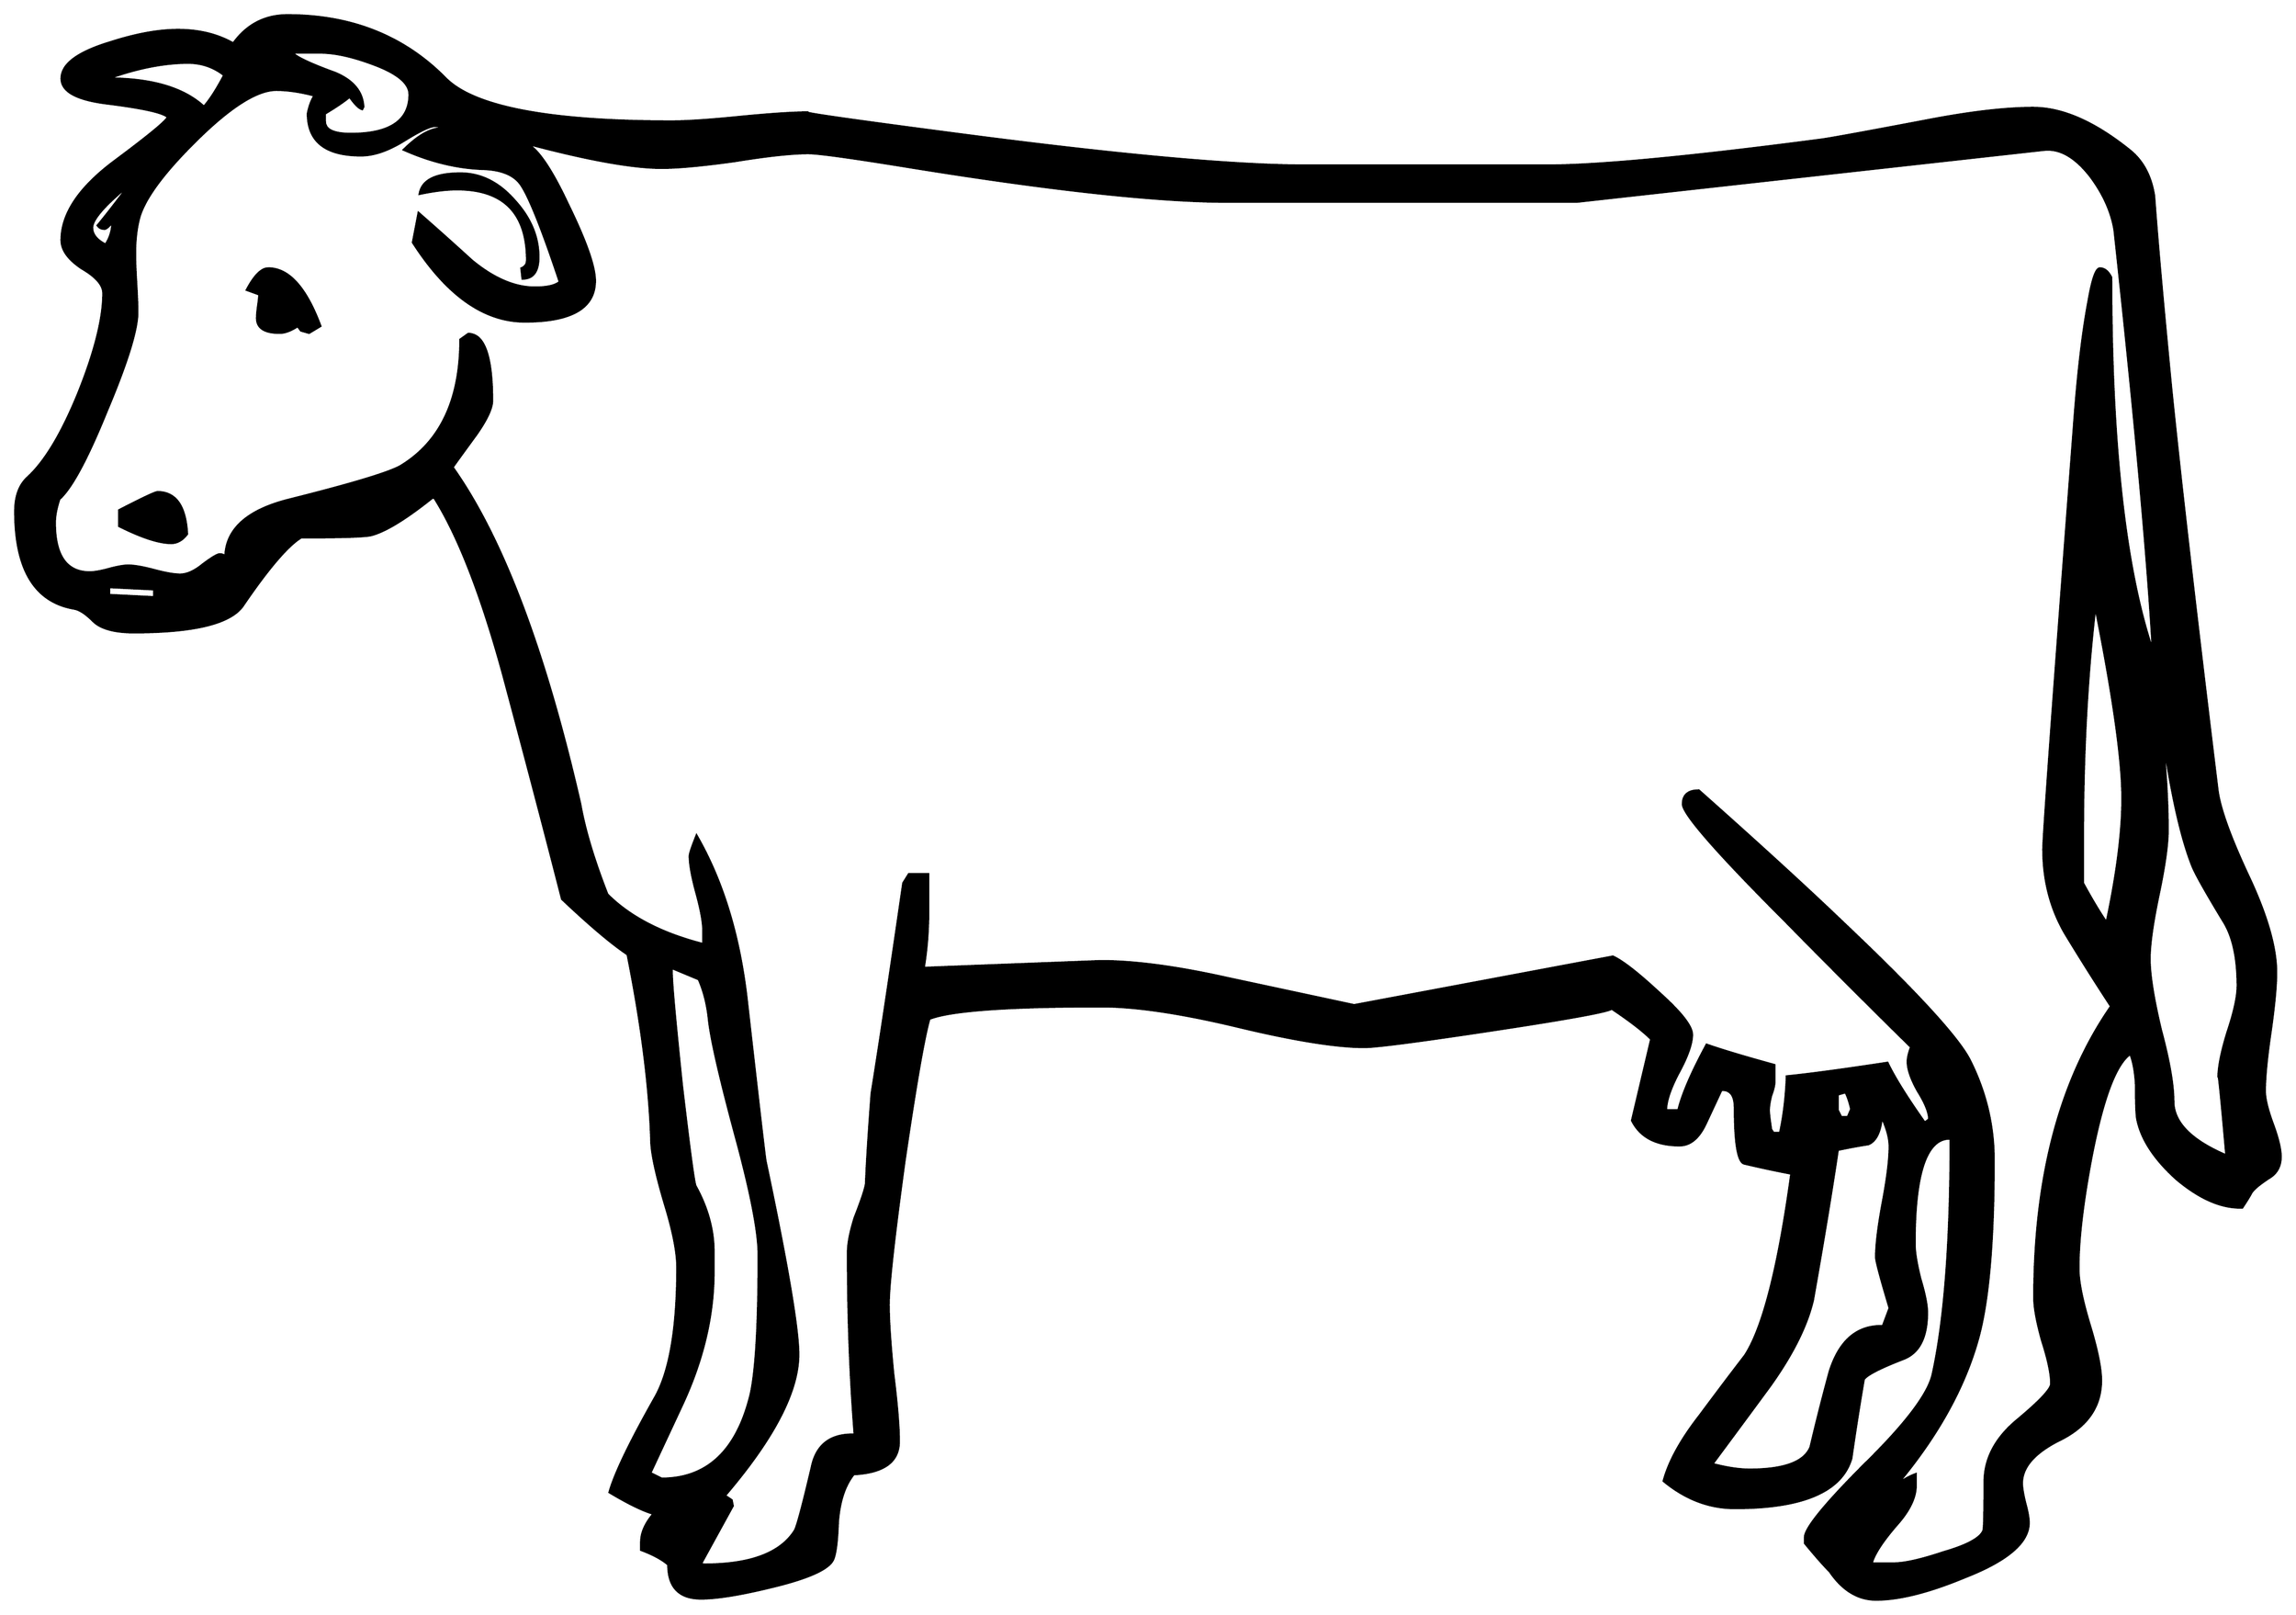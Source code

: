 


\begin{tikzpicture}[y=0.80pt, x=0.80pt, yscale=-1.0, xscale=1.0, inner sep=0pt, outer sep=0pt]
\begin{scope}[shift={(100.0,1744.0)},nonzero rule]
  \path[draw=.,fill=.,line width=1.600pt] (2064.0,-311.0) ..
    controls (2064.0,-303.0) and (2061.0,-297.0) ..
    (2055.0,-293.0) .. controls (2045.667,-287.0) and
    (2040.0,-282.333) .. (2038.0,-279.0) .. controls
    (2036.667,-276.333) and (2034.0,-272.0) .. (2030.0,-266.0) ..
    controls (2012.0,-265.333) and (1992.667,-273.667) ..
    (1972.0,-291.0) .. controls (1952.0,-309.0) and
    (1940.333,-327.0) .. (1937.0,-345.0) .. controls
    (1936.333,-349.667) and (1936.0,-359.667) .. (1936.0,-375.0) ..
    controls (1935.333,-386.333) and (1933.667,-395.333) ..
    (1931.0,-402.0) .. controls (1918.333,-393.333) and
    (1907.0,-363.667) .. (1897.0,-313.0) .. controls
    (1889.0,-271.667) and (1885.0,-238.0) .. (1885.0,-212.0) ..
    controls (1885.0,-200.667) and (1888.333,-184.0) ..
    (1895.0,-162.0) .. controls (1901.667,-140.0) and
    (1905.0,-123.667) .. (1905.0,-113.0) .. controls
    (1905.0,-90.333) and (1893.333,-73.0) .. (1870.0,-61.0) ..
    controls (1846.667,-49.667) and (1835.0,-36.667) .. (1835.0,-22.0)
    .. controls (1835.0,-18.0) and (1836.0,-12.0) ..
    (1838.0,-4.0) .. controls (1840.0,3.333) and (1841.0,9.0) ..
    (1841.0,13.0) .. controls (1841.0,30.333) and (1822.333,46.333) ..
    (1785.0,61.0) .. controls (1753.0,74.333) and (1726.667,81.0) ..
    (1706.0,81.0) .. controls (1690.0,81.0) and (1676.333,72.667) ..
    (1665.0,56.0) .. controls (1659.667,50.667) and (1652.333,42.333) ..
    (1643.0,31.0) -- (1643.0,26.0) .. controls (1643.0,18.0) and
    (1660.667,-3.667) .. (1696.0,-39.0) .. controls (1732.0,-74.333)
    and (1752.0,-100.667) .. (1756.0,-118.0) .. controls
    (1766.667,-166.0) and (1772.0,-235.667) .. (1772.0,-327.0) --
    (1771.0,-327.0) .. controls (1750.333,-327.0) and
    (1740.0,-296.0) .. (1740.0,-234.0) .. controls
    (1740.0,-226.667) and (1741.667,-216.333) .. (1745.0,-203.0) ..
    controls (1749.0,-189.667) and (1751.0,-179.667) ..
    (1751.0,-173.0) .. controls (1751.0,-151.0) and
    (1744.0,-137.333) .. (1730.0,-132.0) .. controls
    (1709.333,-124.0) and (1697.667,-118.0) .. (1695.0,-114.0) ..
    controls (1691.0,-90.667) and (1687.333,-67.333) .. (1684.0,-44.0)
    .. controls (1675.333,-14.667) and (1641.0,-0.0) .. (1581.0,0.0)
    .. controls (1558.333,0.0) and (1537.333,-8.0) .. (1518.0,-24.0)
    .. controls (1522.667,-41.333) and (1533.333,-60.667) ..
    (1550.0,-82.0) .. controls (1563.333,-100.0) and
    (1576.667,-117.667) .. (1590.0,-135.0) .. controls
    (1606.0,-159.667) and (1619.667,-213.333) .. (1631.0,-296.0) ..
    controls (1617.0,-298.667) and (1603.0,-301.667) ..
    (1589.0,-305.0) .. controls (1583.667,-307.0) and
    (1581.0,-323.333) .. (1581.0,-354.0) .. controls
    (1581.0,-365.333) and (1577.0,-370.667) .. (1569.0,-370.0) ..
    controls (1564.333,-360.0) and (1559.667,-350.0) ..
    (1555.0,-340.0) .. controls (1549.0,-327.333) and
    (1541.333,-321.0) .. (1532.0,-321.0) .. controls
    (1511.333,-321.0) and (1497.333,-328.333) .. (1490.0,-343.0) --
    (1507.0,-415.0) .. controls (1499.667,-422.333) and
    (1488.0,-431.333) .. (1472.0,-442.0) .. controls
    (1468.667,-439.333) and (1434.0,-433.0) .. (1368.0,-423.0) ..
    controls (1302.0,-413.0) and (1263.667,-408.0) ..
    (1253.0,-408.0) .. controls (1228.333,-408.0) and
    (1191.0,-414.0) .. (1141.0,-426.0) .. controls
    (1091.0,-438.0) and (1050.667,-444.0) .. (1020.0,-444.0) ..
    controls (937.333,-444.0) and (886.667,-440.333) .. (868.0,-433.0)
    .. controls (863.333,-417.0) and (856.0,-375.0) ..
    (846.0,-307.0) .. controls (836.667,-239.0) and (832.0,-196.667)
    .. (832.0,-180.0) .. controls (832.0,-166.667) and
    (833.333,-146.333) .. (836.0,-119.0) .. controls (839.333,-92.333)
    and (841.0,-72.333) .. (841.0,-59.0) .. controls (841.0,-41.0)
    and (827.667,-31.333) .. (801.0,-30.0) .. controls (793.0,-20.0)
    and (788.333,-5.667) .. (787.0,13.0) .. controls (786.333,31.667)
    and (784.667,43.0) .. (782.0,47.0) .. controls (776.667,55.0)
    and (758.667,62.667) .. (728.0,70.0) .. controls (700.667,76.667)
    and (680.0,80.0) .. (666.0,80.0) .. controls (646.667,80.0)
    and (637.0,70.0) .. (637.0,50.0) .. controls (631.667,45.333)
    and (623.667,41.0) .. (613.0,37.0) -- (613.0,30.0) .. controls
    (613.0,22.0) and (616.667,13.667) .. (624.0,5.0) .. controls
    (614.667,2.333) and (601.667,-4.0) .. (585.0,-14.0) .. controls
    (589.667,-30.667) and (603.333,-59.0) .. (626.0,-99.0) .. controls
    (638.667,-122.333) and (645.0,-160.333) .. (645.0,-213.0) ..
    controls (645.0,-226.333) and (641.333,-245.0) .. (634.0,-269.0)
    .. controls (626.667,-293.667) and (622.667,-311.667) ..
    (622.0,-323.0) .. controls (620.667,-371.0) and (613.667,-426.667)
    .. (601.0,-490.0) .. controls (587.0,-499.333) and
    (567.667,-515.667) .. (543.0,-539.0) .. controls (528.333,-596.333)
    and (511.0,-662.333) .. (491.0,-737.0) .. controls
    (471.667,-807.667) and (451.333,-860.0) .. (430.0,-894.0) --
    (428.0,-894.0) .. controls (404.667,-875.333) and (386.667,-864.333)
    .. (374.0,-861.0) .. controls (368.667,-859.667) and
    (348.0,-859.0) .. (312.0,-859.0) .. controls (300.0,-851.667)
    and (282.667,-831.333) .. (260.0,-798.0) .. controls
    (248.667,-782.667) and (216.667,-775.0) .. (164.0,-775.0) ..
    controls (146.667,-775.0) and (134.667,-778.333) .. (128.0,-785.0)
    .. controls (121.333,-791.667) and (115.667,-795.333) ..
    (111.0,-796.0) .. controls (76.333,-802.0) and (59.0,-830.667)
    .. (59.0,-882.0) .. controls (59.0,-895.333) and (62.667,-905.333)
    .. (70.0,-912.0) .. controls (85.333,-926.0) and
    (100.333,-951.0) .. (115.0,-987.0) .. controls (129.667,-1023.667)
    and (137.0,-1053.0) .. (137.0,-1075.0) .. controls
    (137.0,-1082.333) and (130.667,-1089.667) .. (118.0,-1097.0) ..
    controls (106.0,-1105.0) and (100.0,-1113.333) ..
    (100.0,-1122.0) .. controls (100.0,-1145.333) and
    (115.667,-1168.667) .. (147.0,-1192.0) .. controls
    (178.333,-1215.333) and (194.0,-1228.333) .. (194.0,-1231.0) ..
    controls (190.0,-1235.0) and (172.0,-1239.0) ..
    (140.0,-1243.0) .. controls (113.333,-1246.333) and
    (100.0,-1253.667) .. (100.0,-1265.0) .. controls
    (100.0,-1277.667) and (114.333,-1288.333) .. (143.0,-1297.0) ..
    controls (165.667,-1304.333) and (185.667,-1308.0) ..
    (203.0,-1308.0) .. controls (221.667,-1308.0) and
    (238.0,-1304.0) .. (252.0,-1296.0) .. controls
    (264.0,-1312.667) and (280.0,-1321.0) .. (300.0,-1321.0) ..
    controls (356.667,-1321.0) and (403.333,-1302.333) ..
    (440.0,-1265.0) .. controls (465.333,-1239.667) and
    (532.0,-1227.0) .. (640.0,-1227.0) .. controls
    (653.333,-1227.0) and (673.333,-1228.333) .. (700.0,-1231.0) ..
    controls (727.333,-1233.667) and (747.667,-1235.0) ..
    (761.0,-1235.0) .. controls (752.333,-1235.0) and
    (796.333,-1228.667) .. (893.0,-1216.0) .. controls
    (1035.0,-1197.333) and (1137.667,-1188.0) .. (1201.0,-1188.0) --
    (1415.0,-1188.0) .. controls (1460.333,-1188.0) and
    (1541.333,-1195.667) .. (1658.0,-1211.0) .. controls
    (1667.333,-1212.333) and (1698.333,-1218.0) .. (1751.0,-1228.0) ..
    controls (1789.0,-1235.333) and (1820.333,-1239.0) ..
    (1845.0,-1239.0) .. controls (1871.0,-1239.0) and
    (1899.667,-1226.333) .. (1931.0,-1201.0) .. controls
    (1942.333,-1191.667) and (1949.333,-1178.333) .. (1952.0,-1161.0) ..
    controls (1954.667,-1123.667) and (1959.667,-1067.333) ..
    (1967.0,-992.0) .. controls (1975.0,-912.667) and
    (1988.667,-794.0) .. (2008.0,-636.0) .. controls
    (2010.0,-619.333) and (2019.667,-592.667) .. (2037.0,-556.0) ..
    controls (2052.333,-522.667) and (2060.0,-495.333) ..
    (2060.0,-474.0) .. controls (2060.0,-462.0) and
    (2058.333,-444.333) .. (2055.0,-421.0) .. controls
    (2051.667,-398.333) and (2050.0,-381.0) .. (2050.0,-369.0) ..
    controls (2050.0,-362.333) and (2052.333,-352.667) ..
    (2057.0,-340.0) .. controls (2061.667,-327.333) and
    (2064.0,-317.667) .. (2064.0,-311.0) -- cycle(1924.0,-628.0)
    .. controls (1924.0,-661.333) and (1916.0,-718.0) ..
    (1900.0,-798.0) .. controls (1892.667,-736.0) and
    (1889.0,-667.667) .. (1889.0,-593.0) -- (1889.0,-553.0) ..
    controls (1897.0,-538.333) and (1904.0,-526.667) ..
    (1910.0,-518.0) .. controls (1919.333,-562.0) and
    (1924.0,-598.667) .. (1924.0,-628.0) -- cycle(2026.0,-462.0)
    .. controls (2026.0,-487.333) and (2021.667,-506.667) ..
    (2013.0,-520.0) .. controls (1997.667,-545.333) and
    (1988.667,-561.333) .. (1986.0,-568.0) .. controls
    (1975.333,-594.667) and (1966.0,-637.667) .. (1958.0,-697.0) ..
    controls (1962.0,-659.0) and (1964.0,-626.667) ..
    (1964.0,-600.0) .. controls (1964.0,-587.333) and
    (1961.333,-568.333) .. (1956.0,-543.0) .. controls
    (1950.667,-517.667) and (1948.0,-498.667) .. (1948.0,-486.0) ..
    controls (1948.0,-472.0) and (1951.333,-451.0) ..
    (1958.0,-423.0) .. controls (1965.333,-395.667) and
    (1969.0,-374.667) .. (1969.0,-360.0) .. controls
    (1969.0,-341.333) and (1984.667,-325.333) .. (2016.0,-312.0) ..
    controls (2011.333,-365.333) and (2009.0,-388.333) ..
    (2009.0,-381.0) .. controls (2009.0,-390.333) and
    (2011.667,-403.667) .. (2017.0,-421.0) .. controls
    (2023.0,-439.0) and (2026.0,-452.667) .. (2026.0,-462.0) --
    cycle(1684.0,-353.0) .. controls (1682.667,-359.0) and
    (1681.0,-364.0) .. (1679.0,-368.0) -- (1672.0,-366.0) --
    (1672.0,-352.0) -- (1675.0,-346.0) -- (1681.0,-346.0) --
    (1684.0,-353.0) -- cycle(1718.0,-177.0) .. controls
    (1710.0,-203.667) and (1706.0,-218.667) .. (1706.0,-222.0) ..
    controls (1706.0,-233.333) and (1708.0,-249.667) ..
    (1712.0,-271.0) .. controls (1716.0,-292.333) and
    (1718.0,-308.667) .. (1718.0,-320.0) .. controls
    (1718.0,-327.333) and (1715.667,-336.0) .. (1711.0,-346.0) ..
    controls (1709.667,-332.667) and (1705.667,-324.667) ..
    (1699.0,-322.0) .. controls (1690.333,-320.667) and
    (1681.333,-319.0) .. (1672.0,-317.0) .. controls
    (1666.667,-281.0) and (1659.333,-236.667) .. (1650.0,-184.0) ..
    controls (1644.667,-161.333) and (1632.0,-136.0) ..
    (1612.0,-108.0) .. controls (1595.333,-85.333) and
    (1578.333,-62.333) .. (1561.0,-39.0) .. controls (1573.667,-35.667)
    and (1584.667,-34.0) .. (1594.0,-34.0) .. controls
    (1624.667,-34.0) and (1642.667,-40.667) .. (1648.0,-54.0) ..
    controls (1653.333,-76.667) and (1659.0,-99.0) ..
    (1665.0,-121.0) .. controls (1673.667,-148.333) and
    (1689.333,-161.667) .. (1712.0,-161.0) -- (1718.0,-177.0) --
    cycle(1715.0,-10.0) .. controls (1707.0,-1.333) and
    (1696.333,12.0) .. (1683.0,30.0) .. controls (1686.333,27.333) and
    (1697.0,14.0) .. (1715.0,-10.0) -- cycle(1951.0,-758.0) ..
    controls (1946.333,-841.333) and (1935.0,-965.667) ..
    (1917.0,-1131.0) .. controls (1914.333,-1147.0) and
    (1907.333,-1162.667) .. (1896.0,-1178.0) .. controls
    (1882.667,-1195.333) and (1869.0,-1203.333) .. (1855.0,-1202.0) --
    (1576.0,-1171.0) .. controls (1486.0,-1161.0) and
    (1441.0,-1156.0) .. (1441.0,-1156.0) -- (1133.0,-1156.0) ..
    controls (1070.333,-1156.0) and (975.333,-1166.333) ..
    (848.0,-1187.0) .. controls (798.667,-1195.0) and
    (769.667,-1199.0) .. (761.0,-1199.0) .. controls
    (746.333,-1199.0) and (724.667,-1196.667) .. (696.0,-1192.0) ..
    controls (667.333,-1188.0) and (645.667,-1186.0) ..
    (631.0,-1186.0) .. controls (605.0,-1186.0) and
    (564.667,-1193.333) .. (510.0,-1208.0) .. controls
    (520.0,-1204.667) and (532.667,-1186.667) .. (548.0,-1154.0) ..
    controls (564.0,-1121.333) and (572.0,-1098.667) ..
    (572.0,-1086.0) .. controls (572.0,-1062.0) and
    (551.333,-1050.0) .. (510.0,-1050.0) .. controls
    (474.0,-1050.0) and (441.0,-1073.333) .. (411.0,-1120.0) --
    (416.0,-1146.0) .. controls (432.0,-1132.0) and
    (447.667,-1118.0) .. (463.0,-1104.0) .. controls
    (482.333,-1088.0) and (501.0,-1080.0) .. (519.0,-1080.0) ..
    controls (529.667,-1080.0) and (537.0,-1081.667) ..
    (541.0,-1085.0) .. controls (525.0,-1133.0) and
    (513.333,-1162.0) .. (506.0,-1172.0) .. controls
    (500.0,-1180.0) and (489.333,-1184.333) .. (474.0,-1185.0) ..
    controls (450.667,-1185.667) and (427.0,-1191.333) ..
    (403.0,-1202.0) .. controls (415.667,-1214.667) and
    (427.0,-1221.0) .. (437.0,-1221.0) .. controls
    (445.0,-1221.0) and (458.0,-1219.333) .. (476.0,-1216.0) ..
    controls (456.0,-1220.667) and (440.667,-1223.0) ..
    (430.0,-1223.0) .. controls (426.0,-1223.0) and
    (417.0,-1218.667) .. (403.0,-1210.0) .. controls
    (389.0,-1201.333) and (376.333,-1197.0) .. (365.0,-1197.0) ..
    controls (333.667,-1197.0) and (318.0,-1209.333) ..
    (318.0,-1234.0) .. controls (319.333,-1240.667) and
    (321.333,-1246.0) .. (324.0,-1250.0) .. controls
    (311.333,-1253.333) and (300.0,-1255.0) .. (290.0,-1255.0) ..
    controls (273.333,-1255.0) and (250.333,-1240.667) ..
    (221.0,-1212.0) .. controls (191.667,-1183.333) and
    (174.333,-1160.333) .. (169.0,-1143.0) .. controls
    (166.333,-1133.667) and (165.0,-1122.667) .. (165.0,-1110.0) ..
    controls (165.0,-1104.0) and (165.333,-1095.333) ..
    (166.0,-1084.0) .. controls (166.667,-1072.667) and
    (167.0,-1064.0) .. (167.0,-1058.0) .. controls
    (167.0,-1042.667) and (158.0,-1013.667) .. (140.0,-971.0) ..
    controls (122.667,-928.333) and (108.667,-902.333) .. (98.0,-893.0)
    .. controls (95.333,-885.0) and (94.0,-878.0) .. (94.0,-872.0)
    .. controls (94.0,-842.667) and (104.333,-828.0) ..
    (125.0,-828.0) .. controls (129.0,-828.0) and (134.667,-829.0)
    .. (142.0,-831.0) .. controls (149.333,-833.0) and
    (155.0,-834.0) .. (159.0,-834.0) .. controls (164.333,-834.0)
    and (172.0,-832.667) .. (182.0,-830.0) .. controls
    (192.0,-827.333) and (199.667,-826.0) .. (205.0,-826.0) ..
    controls (211.0,-826.0) and (217.667,-829.0) .. (225.0,-835.0)
    .. controls (233.0,-841.0) and (238.0,-844.0) ..
    (240.0,-844.0) .. controls (242.0,-844.0) and (243.667,-843.333)
    .. (245.0,-842.0) .. controls (245.667,-866.0) and
    (264.0,-882.667) .. (300.0,-892.0) .. controls (356.0,-906.0)
    and (389.333,-916.0) .. (400.0,-922.0) .. controls
    (435.333,-943.333) and (453.0,-980.667) .. (453.0,-1034.0) --
    (460.0,-1039.0) .. controls (474.0,-1039.0) and
    (481.0,-1019.333) .. (481.0,-980.0) .. controls (481.0,-973.333)
    and (476.333,-963.333) .. (467.0,-950.0) .. controls
    (454.333,-932.667) and (447.333,-923.0) .. (446.0,-921.0) ..
    controls (490.0,-859.0) and (527.667,-759.667) .. (559.0,-623.0)
    .. controls (563.0,-600.333) and (571.0,-573.667) ..
    (583.0,-543.0) .. controls (603.0,-523.0) and (631.333,-508.333)
    .. (668.0,-499.0) -- (668.0,-511.0) .. controls
    (668.0,-518.333) and (666.0,-529.333) .. (662.0,-544.0) ..
    controls (658.0,-558.667) and (656.0,-569.667) .. (656.0,-577.0)
    .. controls (656.0,-579.0) and (658.0,-585.0) ..
    (662.0,-595.0) .. controls (684.667,-555.667) and (699.333,-508.333)
    .. (706.0,-453.0) .. controls (716.667,-359.0) and
    (722.333,-310.333) .. (723.0,-307.0) .. controls (742.333,-215.667)
    and (752.0,-158.667) .. (752.0,-136.0) .. controls
    (752.0,-103.333) and (730.333,-61.667) .. (687.0,-11.0) --
    (693.0,-7.0) -- (694.0,-2.0) -- (666.0,49.0) .. controls
    (666.667,49.667) and (667.667,50.0) .. (669.0,50.0) .. controls
    (709.667,50.0) and (736.333,40.0) .. (749.0,20.0) .. controls
    (751.0,16.667) and (756.0,-2.0) .. (764.0,-36.0) .. controls
    (768.0,-56.0) and (780.667,-65.667) .. (802.0,-65.0) .. controls
    (798.0,-115.667) and (796.0,-169.333) .. (796.0,-226.0) ..
    controls (796.0,-234.0) and (798.0,-244.333) .. (802.0,-257.0)
    .. controls (808.0,-272.333) and (811.333,-282.333) ..
    (812.0,-287.0) .. controls (812.667,-305.0) and (814.333,-331.667)
    .. (817.0,-367.0) .. controls (823.667,-408.333) and
    (833.0,-470.333) .. (845.0,-553.0) -- (850.0,-561.0) --
    (867.0,-561.0) .. controls (867.0,-561.0) and (867.0,-550.333)
    .. (867.0,-529.0) .. controls (867.0,-511.0) and
    (865.667,-494.0) .. (863.0,-478.0) .. controls (967.667,-482.0)
    and (1020.0,-484.0) .. (1020.0,-484.0) .. controls
    (1050.0,-484.0) and (1087.333,-479.0) .. (1132.0,-469.0) ..
    controls (1169.333,-461.0) and (1206.667,-453.0) ..
    (1244.0,-445.0) -- (1473.0,-488.0) .. controls
    (1481.667,-484.0) and (1495.333,-473.333) .. (1514.0,-456.0) ..
    controls (1533.333,-438.667) and (1543.0,-426.333) ..
    (1543.0,-419.0) .. controls (1543.0,-411.0) and
    (1539.0,-399.667) .. (1531.0,-385.0) .. controls
    (1523.667,-371.0) and (1520.0,-360.0) .. (1520.0,-352.0) --
    (1531.0,-352.0) .. controls (1534.333,-366.0) and
    (1542.667,-385.333) .. (1556.0,-410.0) .. controls
    (1569.333,-405.333) and (1589.333,-399.333) .. (1616.0,-392.0) --
    (1616.0,-378.0) .. controls (1616.0,-374.667) and
    (1615.0,-370.333) .. (1613.0,-365.0) .. controls
    (1611.667,-359.667) and (1611.0,-355.333) .. (1611.0,-352.0) ..
    controls (1611.0,-349.333) and (1611.667,-343.667) ..
    (1613.0,-335.0) -- (1615.0,-332.0) -- (1621.0,-332.0) ..
    controls (1624.333,-347.333) and (1626.333,-364.0) ..
    (1627.0,-382.0) .. controls (1647.0,-384.0) and
    (1676.667,-388.0) .. (1716.0,-394.0) .. controls
    (1722.0,-381.333) and (1733.0,-363.667) .. (1749.0,-341.0) --
    (1753.0,-344.0) .. controls (1753.0,-350.0) and
    (1749.667,-358.333) .. (1743.0,-369.0) .. controls
    (1737.0,-379.667) and (1734.0,-388.333) .. (1734.0,-395.0) ..
    controls (1734.0,-398.333) and (1735.0,-402.667) ..
    (1737.0,-408.0) .. controls (1699.667,-444.667) and
    (1662.667,-481.667) .. (1626.0,-519.0) .. controls
    (1565.333,-579.667) and (1535.0,-614.333) .. (1535.0,-623.0) ..
    controls (1535.0,-631.0) and (1539.667,-635.0) ..
    (1549.0,-635.0) .. controls (1602.333,-587.667) and
    (1645.333,-548.333) .. (1678.0,-517.0) .. controls
    (1742.0,-456.333) and (1779.0,-416.0) .. (1789.0,-396.0) ..
    controls (1803.0,-368.0) and (1810.0,-338.667) ..
    (1810.0,-308.0) .. controls (1810.0,-238.0) and
    (1805.667,-186.333) .. (1797.0,-153.0) .. controls
    (1785.0,-107.667) and (1760.0,-62.667) .. (1722.0,-18.0) ..
    controls (1727.333,-23.333) and (1733.667,-27.333) .. (1741.0,-30.0)
    -- (1741.0,-20.0) .. controls (1741.0,-9.333) and (1735.333,2.333)
    .. (1724.0,15.0) .. controls (1711.333,29.667) and (1704.0,41.0)
    .. (1702.0,49.0) -- (1722.0,49.0) .. controls (1731.333,49.0)
    and (1746.0,45.667) .. (1766.0,39.0) .. controls (1786.667,33.0)
    and (1798.333,26.667) .. (1801.0,20.0) .. controls (1801.667,18.0)
    and (1802.0,3.667) .. (1802.0,-23.0) .. controls
    (1802.0,-43.667) and (1811.667,-62.0) .. (1831.0,-78.0) ..
    controls (1851.0,-94.667) and (1861.0,-105.333) ..
    (1861.0,-110.0) .. controls (1861.0,-118.667) and
    (1858.333,-131.333) .. (1853.0,-148.0) .. controls
    (1848.333,-164.667) and (1846.0,-177.333) .. (1846.0,-186.0) ..
    controls (1846.0,-292.667) and (1868.667,-378.667) ..
    (1914.0,-444.0) .. controls (1900.0,-465.333) and
    (1886.333,-487.0) .. (1873.0,-509.0) .. controls
    (1860.333,-531.0) and (1854.0,-555.667) .. (1854.0,-583.0) ..
    controls (1854.0,-595.0) and (1863.0,-719.333) ..
    (1881.0,-956.0) .. controls (1884.333,-1002.667) and
    (1888.667,-1040.0) .. (1894.0,-1068.0) .. controls
    (1897.333,-1087.333) and (1900.667,-1097.0) .. (1904.0,-1097.0) ..
    controls (1908.0,-1097.0) and (1911.333,-1094.333) ..
    (1914.0,-1089.0) .. controls (1914.0,-941.0) and
    (1926.333,-830.667) .. (1951.0,-758.0) -- cycle(408.0,-1251.0)
    .. controls (408.0,-1261.0) and (397.0,-1270.0) ..
    (375.0,-1278.0) .. controls (357.0,-1284.667) and
    (341.667,-1288.0) .. (329.0,-1288.0) -- (304.0,-1288.0) ..
    controls (307.333,-1284.0) and (320.0,-1278.0) ..
    (342.0,-1270.0) .. controls (358.0,-1263.333) and
    (366.333,-1253.333) .. (367.0,-1240.0) -- (366.0,-1238.0) ..
    controls (363.333,-1238.667) and (359.667,-1242.333) ..
    (355.0,-1249.0) .. controls (350.333,-1245.0) and
    (343.0,-1240.0) .. (333.0,-1234.0) -- (333.0,-1227.0) ..
    controls (333.0,-1219.667) and (340.667,-1216.0) ..
    (356.0,-1216.0) .. controls (390.667,-1216.0) and
    (408.0,-1227.667) .. (408.0,-1251.0) -- cycle(244.0,-1268.0)
    .. controls (234.667,-1275.333) and (224.0,-1279.0) ..
    (212.0,-1279.0) .. controls (190.667,-1279.0) and
    (167.0,-1274.333) .. (141.0,-1265.0) .. controls
    (179.667,-1265.0) and (208.0,-1256.667) .. (226.0,-1240.0) ..
    controls (231.333,-1246.0) and (237.333,-1255.333) ..
    (244.0,-1268.0) -- cycle(160.0,-1171.0) .. controls
    (138.0,-1153.0) and (127.0,-1140.333) .. (127.0,-1133.0) ..
    controls (127.0,-1127.0) and (131.0,-1122.0) ..
    (139.0,-1118.0) .. controls (143.0,-1124.0) and
    (145.0,-1130.667) .. (145.0,-1138.0) .. controls
    (141.667,-1134.0) and (139.333,-1132.0) .. (138.0,-1132.0) ..
    controls (135.333,-1132.0) and (133.333,-1133.0) ..
    (132.0,-1135.0) .. controls (138.667,-1143.0) and
    (148.0,-1155.0) .. (160.0,-1171.0) -- cycle(182.0,-806.0) --
    (182.0,-813.0) -- (142.0,-815.0) -- (142.0,-808.0) --
    (182.0,-806.0) -- cycle(717.0,-224.0) .. controls
    (717.0,-243.333) and (710.667,-276.667) .. (698.0,-324.0) ..
    controls (683.333,-378.0) and (675.0,-414.0) .. (673.0,-432.0)
    .. controls (671.667,-445.333) and (668.667,-457.333) ..
    (664.0,-468.0) -- (640.0,-478.0) -- (640.0,-474.0) ..
    controls (640.0,-464.667) and (643.0,-431.333) .. (649.0,-374.0)
    .. controls (655.667,-317.333) and (659.667,-287.667) ..
    (661.0,-285.0) .. controls (671.667,-265.667) and (677.0,-246.333)
    .. (677.0,-227.0) -- (677.0,-209.0) .. controls
    (677.0,-170.333) and (667.667,-131.0) .. (649.0,-91.0) ..
    controls (639.667,-71.0) and (630.333,-51.0) .. (621.0,-31.0) --
    (631.0,-26.0) .. controls (671.667,-26.0) and (698.0,-51.0) ..
    (710.0,-101.0) .. controls (714.667,-122.333) and (717.0,-163.333)
    .. (717.0,-224.0) -- cycle(522.0,-1107.0) .. controls
    (522.0,-1094.333) and (517.333,-1088.0) .. (508.0,-1088.0) --
    (507.0,-1097.0) .. controls (510.333,-1098.333) and
    (512.0,-1100.667) .. (512.0,-1104.0) .. controls
    (512.0,-1146.0) and (491.333,-1167.0) .. (450.0,-1167.0) ..
    controls (440.667,-1167.0) and (429.667,-1165.667) ..
    (417.0,-1163.0) .. controls (419.0,-1175.0) and
    (431.0,-1181.0) .. (453.0,-1181.0) .. controls
    (471.0,-1181.0) and (487.0,-1173.0) .. (501.0,-1157.0) ..
    controls (515.0,-1141.667) and (522.0,-1125.0) ..
    (522.0,-1107.0) -- cycle(329.0,-1046.0) -- (319.0,-1040.0)
    -- (312.0,-1042.0) -- (309.0,-1046.0) .. controls
    (303.0,-1042.0) and (297.667,-1040.0) .. (293.0,-1040.0) ..
    controls (279.667,-1040.0) and (273.0,-1044.333) ..
    (273.0,-1053.0) .. controls (273.0,-1055.667) and
    (273.333,-1059.333) .. (274.0,-1064.0) .. controls
    (274.667,-1068.667) and (275.0,-1072.0) .. (275.0,-1074.0) --
    (264.0,-1078.0) .. controls (270.667,-1090.667) and
    (277.0,-1097.0) .. (283.0,-1097.0) .. controls
    (301.0,-1097.0) and (316.333,-1080.0) .. (329.0,-1046.0) --
    cycle(211.0,-862.0) .. controls (207.0,-856.667) and
    (202.333,-854.0) .. (197.0,-854.0) .. controls (186.333,-854.0)
    and (171.0,-859.0) .. (151.0,-869.0) -- (151.0,-883.0) ..
    controls (171.667,-893.667) and (183.0,-899.0) .. (185.0,-899.0)
    .. controls (201.0,-899.0) and (209.667,-886.667) ..
    (211.0,-862.0) -- cycle;
\end{scope}

\end{tikzpicture}

